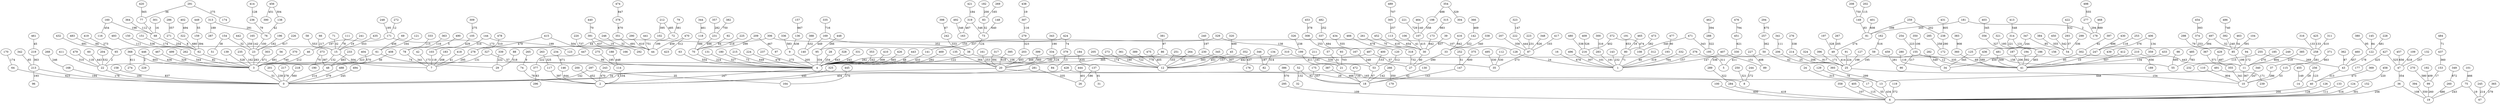 strict graph G {
0;
1;
2;
3;
4;
5;
6;
7;
8;
9;
10;
11;
12;
13;
14;
15;
16;
17;
18;
19;
20;
21;
22;
23;
24;
25;
26;
27;
28;
29;
30;
31;
32;
33;
34;
35;
36;
37;
38;
39;
40;
41;
42;
43;
44;
45;
46;
47;
48;
49;
50;
51;
52;
53;
54;
55;
56;
57;
58;
59;
60;
61;
62;
63;
64;
65;
66;
67;
68;
69;
70;
71;
72;
73;
74;
75;
76;
77;
78;
79;
80;
81;
82;
83;
84;
85;
86;
87;
88;
89;
90;
91;
92;
93;
94;
95;
96;
97;
98;
99;
100;
101;
102;
103;
104;
105;
106;
107;
108;
109;
110;
111;
112;
113;
114;
115;
116;
117;
118;
119;
120;
121;
122;
123;
124;
125;
126;
127;
128;
129;
130;
131;
132;
133;
134;
135;
136;
137;
138;
139;
140;
141;
142;
143;
144;
145;
146;
147;
148;
149;
150;
151;
152;
153;
154;
155;
156;
157;
158;
159;
160;
161;
162;
163;
164;
165;
166;
167;
168;
169;
170;
171;
172;
173;
174;
175;
176;
177;
178;
179;
180;
181;
182;
183;
184;
185;
186;
187;
188;
189;
190;
191;
192;
193;
194;
195;
196;
197;
198;
199;
200;
201;
202;
203;
204;
205;
206;
207;
208;
209;
210;
211;
212;
213;
214;
215;
216;
217;
218;
219;
220;
221;
222;
223;
224;
225;
226;
227;
228;
229;
230;
231;
232;
233;
234;
235;
236;
237;
238;
239;
240;
241;
242;
243;
244;
245;
246;
247;
248;
249;
250;
251;
252;
253;
254;
255;
256;
257;
258;
259;
260;
261;
262;
263;
264;
265;
266;
267;
268;
269;
270;
271;
272;
273;
274;
275;
276;
277;
278;
279;
280;
281;
282;
283;
284;
285;
286;
287;
288;
289;
290;
291;
292;
293;
294;
295;
296;
297;
298;
299;
300;
301;
302;
303;
304;
305;
306;
307;
308;
309;
310;
311;
312;
313;
314;
315;
316;
317;
318;
319;
320;
321;
322;
323;
324;
325;
326;
327;
328;
329;
330;
331;
332;
333;
334;
335;
336;
337;
338;
339;
340;
341;
342;
343;
344;
345;
346;
347;
348;
349;
350;
351;
352;
353;
354;
355;
356;
357;
358;
359;
360;
361;
362;
363;
364;
365;
366;
367;
368;
369;
370;
371;
372;
373;
374;
375;
376;
377;
378;
379;
380;
381;
382;
383;
384;
385;
386;
387;
388;
389;
390;
391;
392;
393;
394;
395;
396;
397;
398;
399;
400;
401;
402;
403;
404;
405;
406;
407;
408;
409;
410;
411;
412;
413;
414;
415;
416;
417;
418;
419;
420;
421;
422;
423;
424;
425;
426;
427;
428;
429;
430;
431;
432;
433;
434;
435;
436;
437;
438;
439;
440;
441;
442;
443;
444;
445;
446;
447;
448;
449;
450;
451;
452;
453;
454;
455;
456;
457;
458;
459;
460;
461;
462;
463;
464;
465;
466;
467;
468;
469;
470;
471;
472;
473;
474;
475;
476;
477;
478;
479;
480;
481;
482;
483;
484;
485;
486;
487;
488;
489;
490;
491;
492;
493;
494;
495;
496;
497;
498;
499;
285 -- 172 [label=258];
325 -- 2 [label=440];
322 -- 62 [label=680];
407 -- 1 [label=147];
455 -- 14 [label=149];
281 -- 2 [label=404];
154 -- 51 [label=38];
293 -- 54 [label=37];
169 -- 38 [label=352];
187 -- 41 [label=206];
384 -- 54 [label=355];
87 -- 35 [label=273];
358 -- 6 [label=107];
497 -- 439 [label=394];
487 -- 4 [label=305];
101 -- 75 [label=466];
481 -- 41 [label=309];
471 -- 108 [label=340];
332 -- 1 [label=764];
249 -- 11 [label=804];
33 -- 27 [label=290];
297 -- 164 [label=35];
380 -- 122 [label=95];
490 -- 78 [label=5];
385 -- 11 [label=219];
138 -- 76 [label=42];
452 -- 30 [label=419];
441 -- 44 [label=751];
115 -- 10 [label=53];
253 -- 247 [label=118];
424 -- 141 [label=155];
319 -- 73 [label=546];
69 -- 61 [label=456];
228 -- 122 [label=481];
449 -- 159 [label=55];
425 -- 258 [label=133];
376 -- 1 [label=157];
203 -- 20 [label=493];
486 -- 392 [label=740];
338 -- 33 [label=340];
450 -- 54 [label=542];
396 -- 25 [label=171];
494 -- 0 [label=245];
434 -- 120 [label=555];
498 -- 277 [label=555];
429 -- 11 [label=487];
77 -- 68 [label=3];
426 -- 4 [label=565];
66 -- 15 [label=217];
79 -- 72 [label=381];
335 -- 169 [label=716];
458 -- 124 [label=220];
497 -- 258 [label=52];
339 -- 29 [label=222];
263 -- 117 [label=325];
145 -- 122 [label=84];
399 -- 20 [label=360];
200 -- 2 [label=452];
259 -- 238 [label=202];
448 -- 95 [label=266];
367 -- 355 [label=571];
398 -- 242 [label=67];
476 -- 451 [label=794];
173 -- 30 [label=842];
256 -- 40 [label=123];
36 -- 6 [label=256];
272 -- 171 [label=12];
397 -- 302 [label=92];
137 -- 26 [label=186];
284 -- 6 [label=418];
297 -- 0 [label=142];
236 -- 76 [label=79];
474 -- 378 [label=847];
276 -- 214 [label=338];
130 -- 18 [label=42];
136 -- 9 [label=438];
410 -- 4 [label=309];
92 -- 70 [label=84];
38 -- 4 [label=122];
308 -- 167 [label=253];
139 -- 3 [label=528];
317 -- 20 [label=394];
346 -- 12 [label=442];
389 -- 12 [label=778];
282 -- 34 [label=549];
53 -- 18 [label=67];
208 -- 149 [label=750];
431 -- 238 [label=805];
267 -- 49 [label=205];
307 -- 279 [label=116];
100 -- 6 [label=600];
479 -- 22 [label=118];
4 -- 2 [label=247];
80 -- 1 [label=71];
155 -- 90 [label=217];
406 -- 359 [label=134];
372 -- 216 [label=402];
463 -- 85 [label=54];
46 -- 3 [label=212];
222 -- 87 [label=444];
226 -- 23 [label=617];
98 -- 55 [label=695];
186 -- 41 [label=465];
209 -- 70 [label=299];
333 -- 78 [label=115];
47 -- 36 [label=354];
330 -- 289 [label=336];
62 -- 3 [label=7];
144 -- 123 [label=199];
266 -- 18 [label=142];
405 -- 6 [label=115];
95 -- 4 [label=334];
23 -- 3 [label=283];
354 -- 198 [label=498];
280 -- 34 [label=116];
146 -- 2 [label=644];
266 -- 179 [label=350];
316 -- 258 [label=133];
252 -- 147 [label=51];
235 -- 3 [label=162];
60 -- 22 [label=443];
45 -- 12 [label=451];
459 -- 90 [label=281];
184 -- 137 [label=635];
114 -- 2 [label=104];
245 -- 67 [label=214];
119 -- 6 [label=372];
15 -- 3 [label=132];
321 -- 186 [label=195];
74 -- 2 [label=78];
85 -- 11 [label=199];
28 -- 4 [label=254];
345 -- 12 [label=393];
154 -- 23 [label=32];
161 -- 20 [label=253];
417 -- 87 [label=103];
63 -- 4 [label=554];
376 -- 5 [label=311];
447 -- 4 [label=99];
160 -- 116 [label=454];
197 -- 49 [label=328];
49 -- 25 [label=414];
370 -- 3 [label=740];
443 -- 4 [label=48];
462 -- 288 [label=394];
470 -- 423 [label=312];
233 -- 48 [label=483];
485 -- 55 [label=783];
196 -- 23 [label=182];
70 -- 4 [label=224];
314 -- 156 [label=131];
182 -- 83 [label=200];
254 -- 155 [label=223];
456 -- 390 [label=451];
491 -- 13 [label=448];
57 -- 21 [label=31];
185 -- 11 [label=270];
291 -- 77 [label=36];
323 -- 222 [label=147];
413 -- 314 [label=548];
269 -- 83 [label=165];
294 -- 257 [label=675];
301 -- 68 [label=16];
50 -- 5 [label=411];
363 -- 78 [label=116];
169 -- 140 [label=449];
11 -- 10 [label=367];
291 -- 174 [label=275];
306 -- 65 [label=44];
432 -- 65 [label=691];
468 -- 178 [label=889];
260 -- 19 [label=486];
221 -- 107 [label=729];
428 -- 0 [label=4];
58 -- 15 [label=553];
234 -- 146 [label=671];
20 -- 8 [label=29];
224 -- 4 [label=476];
467 -- 3 [label=329];
400 -- 53 [label=153];
191 -- 80 [label=653];
442 -- 23 [label=259];
133 -- 6 [label=111];
218 -- 0 [label=560];
142 -- 33 [label=322];
381 -- 86 [label=97];
470 -- 44 [label=459];
465 -- 80 [label=19];
237 -- 4 [label=275];
472 -- 18 [label=739];
436 -- 41 [label=589];
404 -- 48 [label=570];
408 -- 48 [label=56];
50 -- 25 [label=42];
24 -- 17 [label=315];
412 -- 41 [label=507];
428 -- 17 [label=165];
362 -- 43 [label=87];
17 -- 6 [label=55];
135 -- 20 [label=364];
352 -- 176 [label=437];
75 -- 67 [label=19];
150 -- 62 [label=536];
155 -- 41 [label=335];
295 -- 6 [label=109];
205 -- 12 [label=174];
132 -- 47 [label=257];
225 -- 70 [label=218];
159 -- 62 [label=394];
489 -- 305 [label=707];
262 -- 3 [label=82];
78 -- 7 [label=341];
219 -- 213 [label=363];
231 -- 70 [label=696];
342 -- 213 [label=65];
471 -- 195 [label=343];
446 -- 229 [label=2];
409 -- 216 [label=526];
40 -- 6 [label=200];
106 -- 30 [label=41];
188 -- 114 [label=448];
379 -- 84 [label=13];
250 -- 8 [label=321];
319 -- 163 [label=467];
259 -- 81 [label=298];
314 -- 186 [label=221];
356 -- 186 [label=327];
286 -- 271 [label=357];
373 -- 190 [label=70];
303 -- 3 [label=471];
247 -- 41 [label=10];
353 -- 4 [label=242];
134 -- 82 [label=314];
73 -- 38 [label=124];
437 -- 153 [label=360];
394 -- 19 [label=550];
444 -- 26 [label=401];
483 -- 65 [label=94];
165 -- 23 [label=142];
422 -- 293 [label=532];
104 -- 85 [label=591];
238 -- 172 [label=290];
329 -- 199 [label=138];
240 -- 230 [label=197];
43 -- 40 [label=313];
125 -- 34 [label=345];
364 -- 68 [label=112];
421 -- 319 [label=184];
365 -- 67 [label=279];
39 -- 30 [label=837];
414 -- 236 [label=128];
93 -- 21 [label=703];
52 -- 32 [label=132];
38 -- 12 [label=106];
242 -- 38 [label=333];
329 -- 95 [label=337];
268 -- 168 [label=246];
56 -- 3 [label=491];
446 -- 3 [label=436];
157 -- 136 [label=667];
129 -- 13 [label=78];
171 -- 44 [label=173];
25 -- 10 [label=154];
373 -- 48 [label=387];
147 -- 18 [label=143];
71 -- 15 [label=32];
484 -- 437 [label=71];
451 -- 330 [label=621];
251 -- 12 [label=103];
277 -- 178 [label=294];
347 -- 54 [label=85];
310 -- 4 [label=180];
213 -- 0 [label=194];
407 -- 89 [label=151];
212 -- 72 [label=485];
61 -- 3 [label=323];
488 -- 0 [label=279];
149 -- 81 [label=83];
289 -- 284 [label=322];
391 -- 292 [label=19];
403 -- 356 [label=345];
415 -- 166 [label=504];
346 -- 82 [label=187];
118 -- 70 [label=386];
230 -- 4 [label=466];
223 -- 87 [label=231];
201 -- 0 [label=239];
22 -- 0 [label=184];
386 -- 295 [label=570];
466 -- 318 [label=678];
214 -- 25 [label=206];
15 -- 7 [label=504];
30 -- 27 [label=80];
241 -- 15 [label=19];
257 -- 50 [label=362];
261 -- 30 [label=70];
20 -- 0 [label=34];
343 -- 334 [label=190];
491 -- 239 [label=171];
13 -- 6 [label=434];
499 -- 3 [label=544];
72 -- 44 [label=199];
117 -- 2 [label=397];
457 -- 47 [label=656];
202 -- 149 [label=115];
350 -- 155 [label=106];
480 -- 216 [label=538];
215 -- 4 [label=649];
94 -- 11 [label=172];
392 -- 85 [label=240];
433 -- 41 [label=134];
207 -- 87 [label=356];
424 -- 379 [label=74];
36 -- 19 [label=108];
181 -- 81 [label=205];
334 -- 20 [label=124];
210 -- 34 [label=459];
351 -- 44 [label=691];
318 -- 27 [label=732];
76 -- 23 [label=100];
110 -- 10 [label=804];
279 -- 203 [label=323];
152 -- 6 [label=301];
420 -- 77 [label=565];
401 -- 81 [label=608];
83 -- 73 [label=32];
454 -- 374 [label=393];
312 -- 1 [label=80];
331 -- 4 [label=243];
42 -- 7 [label=173];
230 -- 53 [label=307];
213 -- 96 [label=193];
341 -- 206 [label=111];
16 -- 1 [label=678];
120 -- 53 [label=312];
107 -- 30 [label=415];
244 -- 8 [label=272];
344 -- 118 [label=461];
369 -- 40 [label=473];
374 -- 85 [label=253];
368 -- 3 [label=603];
91 -- 25 [label=224];
387 -- 18 [label=466];
258 -- 37 [label=281];
415 -- 278 [label=479];
306 -- 128 [label=107];
309 -- 105 [label=275];
128 -- 1 [label=24];
86 -- 55 [label=156];
469 -- 4 [label=292];
305 -- 113 [label=257];
361 -- 12 [label=722];
311 -- 258 [label=410];
383 -- 360 [label=908];
336 -- 9 [label=583];
81 -- 49 [label=274];
327 -- 3 [label=131];
48 -- 0 [label=214];
378 -- 351 [label=670];
243 -- 2 [label=470];
275 -- 114 [label=195];
143 -- 1 [label=232];
391 -- 166 [label=637];
99 -- 19 [label=260];
354 -- 304 [label=329];
372 -- 108 [label=474];
327 -- 4 [label=57];
37 -- 10 [label=286];
349 -- 260 [label=872];
419 -- 65 [label=273];
430 -- 247 [label=696];
209 -- 97 [label=467];
180 -- 4 [label=73];
204 -- 22 [label=532];
427 -- 177 [label=425];
464 -- 107 [label=140];
103 -- 7 [label=118];
482 -- 337 [label=252];
337 -- 167 [label=684];
288 -- 195 [label=322];
192 -- 99 [label=409];
109 -- 47 [label=418];
248 -- 171 [label=195];
493 -- 262 [label=111];
68 -- 62 [label=254];
438 -- 307 [label=19];
111 -- 15 [label=78];
326 -- 199 [label=238];
281 -- 26 [label=335];
375 -- 147 [label=600];
290 -- 44 [label=610];
148 -- 73 [label=640];
366 -- 142 [label=469];
368 -- 274 [label=611];
3 -- 0 [label=51];
86 -- 22 [label=282];
357 -- 231 [label=282];
210 -- 11 [label=443];
198 -- 107 [label=558];
416 -- 33 [label=842];
360 -- 41 [label=68];
313 -- 287 [label=189];
141 -- 4 [label=433];
440 -- 391 [label=70];
65 -- 22 [label=2];
495 -- 35 [label=530];
216 -- 1 [label=101];
167 -- 53 [label=248];
122 -- 43 [label=178];
496 -- 1 [label=307];
478 -- 278 [label=310];
199 -- 21 [label=411];
64 -- 0 [label=623];
271 -- 62 [label=8];
183 -- 7 [label=208];
382 -- 231 [label=750];
206 -- 25 [label=25];
388 -- 140 [label=432];
255 -- 232 [label=115];
59 -- 25 [label=195];
168 -- 0 [label=178];
418 -- 7 [label=41];
427 -- 47 [label=525];
124 -- 6 [label=516];
112 -- 35 [label=530];
377 -- 296 [label=63];
220 -- 166 [label=737];
9 -- 4 [label=205];
453 -- 308 [label=378];
461 -- 219 [label=45];
487 -- 35 [label=57];
411 -- 22 [label=310];
302 -- 41 [label=95];
315 -- 173 [label=983];
456 -- 138 [label=304];
270 -- 99 [label=580];
144 -- 103 [label=316];
127 -- 25 [label=198];
348 -- 87 [label=626];
194 -- 41 [label=392];
395 -- 20 [label=618];
137 -- 31 [label=81];
227 -- 89 [label=408];
310 -- 27 [label=530];
171 -- 46 [label=197];
256 -- 14 [label=29];
211 -- 21 [label=191];
406 -- 247 [label=376];
393 -- 13 [label=299];
151 -- 62 [label=174];
217 -- 0 [label=278];
170 -- 64 [label=174];
181 -- 178 [label=2];
320 -- 45 [label=699];
265 -- 74 [label=9];
61 -- 29 [label=74];
160 -- 68 [label=198];
473 -- 80 [label=282];
300 -- 283 [label=316];
475 -- 12 [label=405];
75 -- 19 [label=243];
313 -- 76 [label=291];
402 -- 322 [label=494];
298 -- 85 [label=79];
113 -- 30 [label=654];
175 -- 18 [label=557];
264 -- 12 [label=723];
121 -- 61 [label=164];
283 -- 1 [label=191];
255 -- 43 [label=269];
340 -- 10 [label=247];
477 -- 193 [label=90];
328 -- 4 [label=643];
278 -- 7 [label=295];
126 -- 6 [label=128];
273 -- 12 [label=189];
447 -- 377 [label=222];
153 -- 99 [label=17];
59 -- 41 [label=12];
88 -- 29 [label=518];
355 -- 10 [label=341];
158 -- 0 [label=837];
246 -- 44 [label=32];
371 -- 115 [label=663];
52 -- 18 [label=82];
162 -- 59 [label=516];
445 -- 164 [label=270];
193 -- 1 [label=319];
324 -- 25 [label=917];
347 -- 125 [label=244];
302 -- 189 [label=656];
299 -- 54 [label=336];
105 -- 103 [label=429];
131 -- 4 [label=327];
435 -- 15 [label=553];
460 -- 43 [label=457];
492 -- 163 [label=546];
352 -- 12 [label=157];
212 -- 102 [label=395];
}
